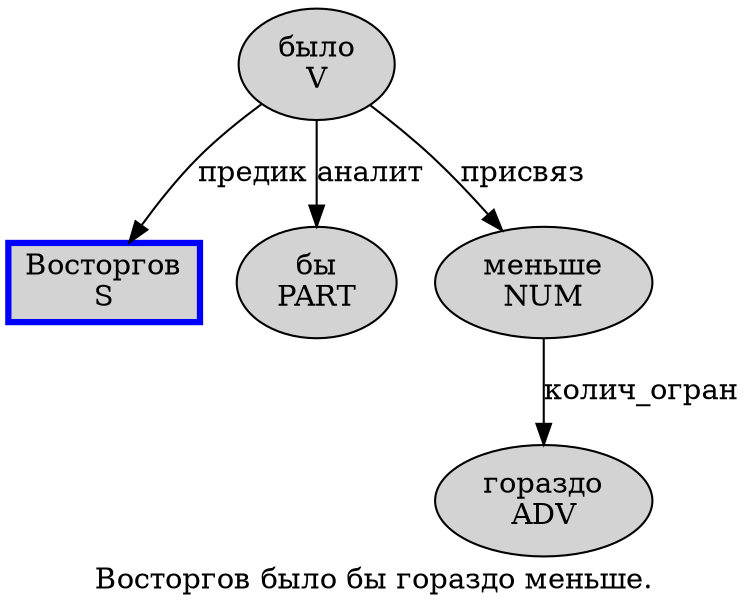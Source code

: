 digraph SENTENCE_202 {
	graph [label="Восторгов было бы гораздо меньше."]
	node [style=filled]
		0 [label="Восторгов
S" color=blue fillcolor=lightgray penwidth=3 shape=box]
		1 [label="было
V" color="" fillcolor=lightgray penwidth=1 shape=ellipse]
		2 [label="бы
PART" color="" fillcolor=lightgray penwidth=1 shape=ellipse]
		3 [label="гораздо
ADV" color="" fillcolor=lightgray penwidth=1 shape=ellipse]
		4 [label="меньше
NUM" color="" fillcolor=lightgray penwidth=1 shape=ellipse]
			1 -> 0 [label="предик"]
			1 -> 2 [label="аналит"]
			1 -> 4 [label="присвяз"]
			4 -> 3 [label="колич_огран"]
}